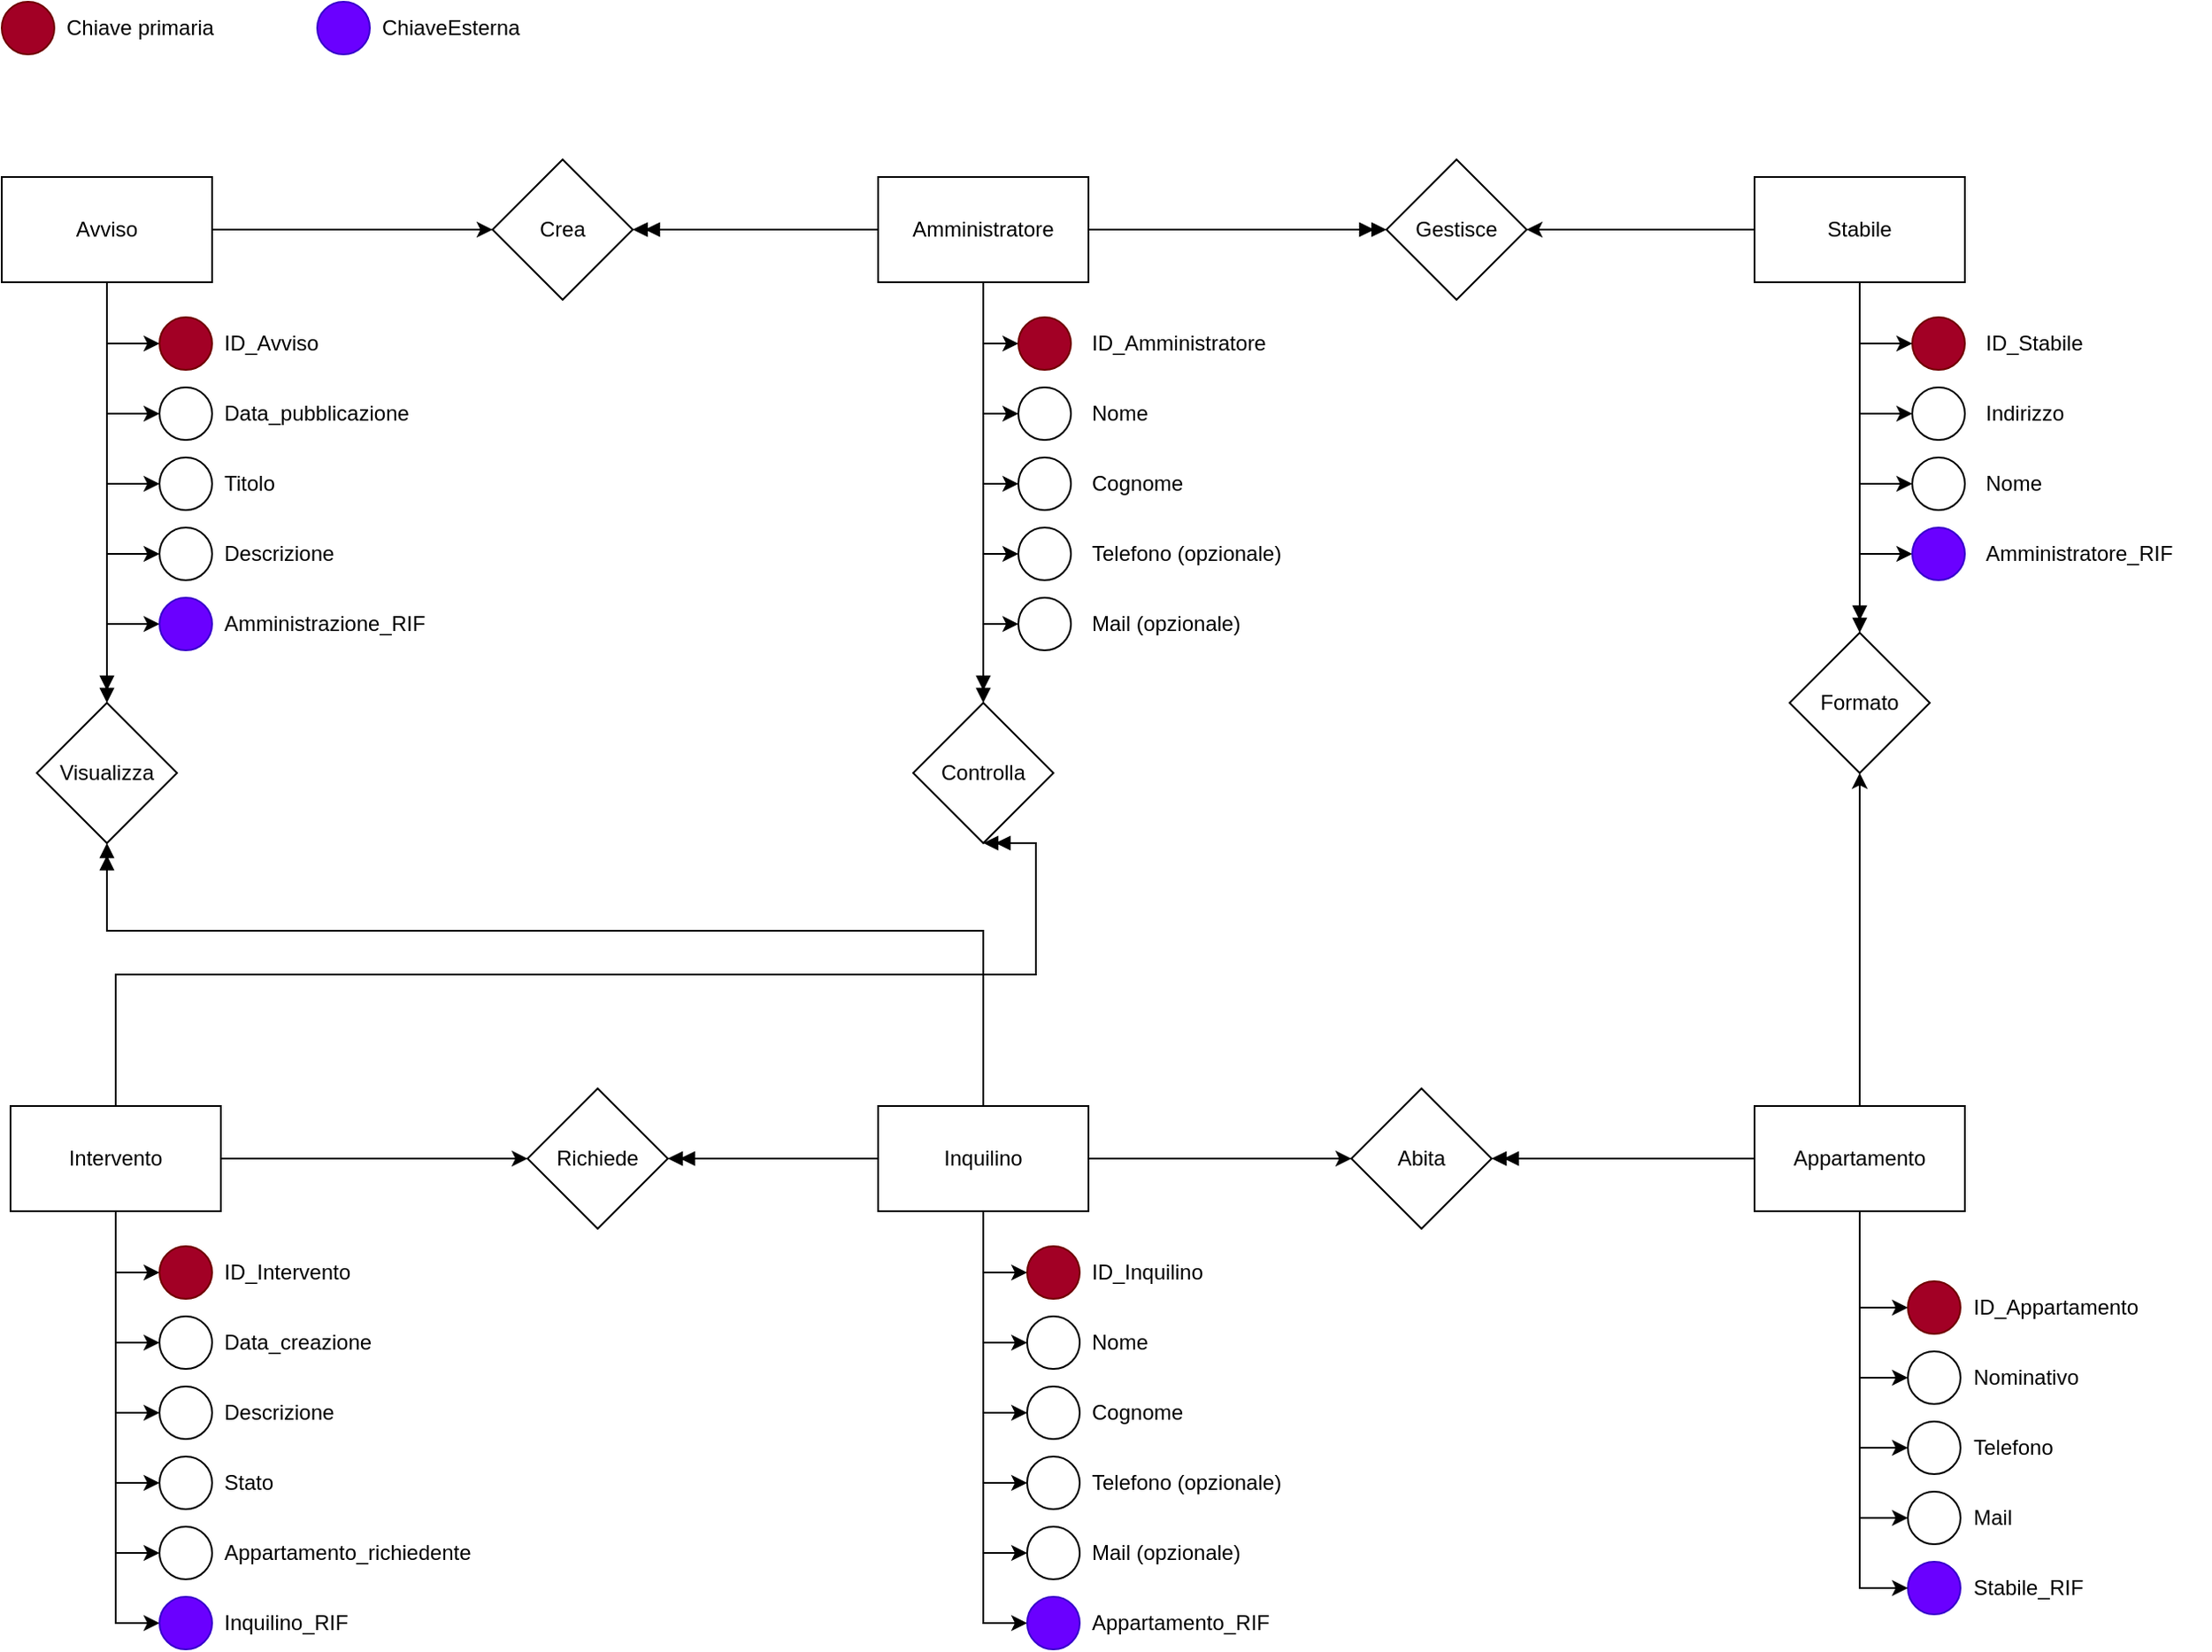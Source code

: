 <mxfile version="22.0.2" type="device">
  <diagram name="Pagina-1" id="WWnXIKIfrv_HHj59J3ng">
    <mxGraphModel dx="864" dy="516" grid="1" gridSize="10" guides="1" tooltips="1" connect="1" arrows="1" fold="1" page="1" pageScale="1" pageWidth="470000" pageHeight="300000" math="0" shadow="0">
      <root>
        <object label="" id="0">
          <mxCell />
        </object>
        <mxCell id="1" parent="0" />
        <mxCell id="9KDsfDdTR7idXfPo9765-65" style="edgeStyle=orthogonalEdgeStyle;rounded=0;orthogonalLoop=1;jettySize=auto;html=1;exitX=0.5;exitY=1;exitDx=0;exitDy=0;entryX=0;entryY=0.5;entryDx=0;entryDy=0;" parent="1" source="9KDsfDdTR7idXfPo9765-1" target="9KDsfDdTR7idXfPo9765-6" edge="1">
          <mxGeometry relative="1" as="geometry" />
        </mxCell>
        <mxCell id="9KDsfDdTR7idXfPo9765-83" style="edgeStyle=orthogonalEdgeStyle;rounded=0;orthogonalLoop=1;jettySize=auto;html=1;exitX=1;exitY=0.5;exitDx=0;exitDy=0;entryX=0;entryY=0.5;entryDx=0;entryDy=0;endArrow=classic;endFill=1;" parent="1" source="9KDsfDdTR7idXfPo9765-1" target="9KDsfDdTR7idXfPo9765-360" edge="1">
          <mxGeometry relative="1" as="geometry">
            <mxPoint x="310" y="170" as="targetPoint" />
          </mxGeometry>
        </mxCell>
        <mxCell id="9KDsfDdTR7idXfPo9765-372" style="edgeStyle=orthogonalEdgeStyle;rounded=0;orthogonalLoop=1;jettySize=auto;html=1;entryX=0;entryY=0.5;entryDx=0;entryDy=0;" parent="1" source="9KDsfDdTR7idXfPo9765-1" target="9KDsfDdTR7idXfPo9765-17" edge="1">
          <mxGeometry relative="1" as="geometry" />
        </mxCell>
        <mxCell id="9KDsfDdTR7idXfPo9765-373" style="edgeStyle=orthogonalEdgeStyle;rounded=0;orthogonalLoop=1;jettySize=auto;html=1;entryX=0;entryY=0.5;entryDx=0;entryDy=0;" parent="1" source="9KDsfDdTR7idXfPo9765-1" target="9KDsfDdTR7idXfPo9765-13" edge="1">
          <mxGeometry relative="1" as="geometry" />
        </mxCell>
        <mxCell id="9KDsfDdTR7idXfPo9765-374" style="edgeStyle=orthogonalEdgeStyle;rounded=0;orthogonalLoop=1;jettySize=auto;html=1;entryX=0;entryY=0.5;entryDx=0;entryDy=0;" parent="1" source="9KDsfDdTR7idXfPo9765-1" target="9KDsfDdTR7idXfPo9765-15" edge="1">
          <mxGeometry relative="1" as="geometry" />
        </mxCell>
        <mxCell id="ZkDTxqlufXiMSyE0Ks8I-3" style="edgeStyle=orthogonalEdgeStyle;rounded=0;orthogonalLoop=1;jettySize=auto;html=1;exitX=0.5;exitY=1;exitDx=0;exitDy=0;entryX=0;entryY=0.5;entryDx=0;entryDy=0;" parent="1" source="9KDsfDdTR7idXfPo9765-1" target="ZkDTxqlufXiMSyE0Ks8I-1" edge="1">
          <mxGeometry relative="1" as="geometry" />
        </mxCell>
        <mxCell id="ZkDTxqlufXiMSyE0Ks8I-30" style="edgeStyle=orthogonalEdgeStyle;rounded=0;orthogonalLoop=1;jettySize=auto;html=1;exitX=0.5;exitY=1;exitDx=0;exitDy=0;entryX=0.5;entryY=0;entryDx=0;entryDy=0;endArrow=doubleBlock;endFill=1;" parent="1" source="9KDsfDdTR7idXfPo9765-1" target="ZkDTxqlufXiMSyE0Ks8I-29" edge="1">
          <mxGeometry relative="1" as="geometry" />
        </mxCell>
        <mxCell id="9KDsfDdTR7idXfPo9765-1" value="Avviso" style="rounded=0;whiteSpace=wrap;html=1;" parent="1" vertex="1">
          <mxGeometry x="50" y="140" width="120" height="60" as="geometry" />
        </mxCell>
        <mxCell id="9KDsfDdTR7idXfPo9765-6" value="" style="ellipse;whiteSpace=wrap;html=1;aspect=fixed;fillColor=#a20025;fontColor=#ffffff;strokeColor=#6F0000;" parent="1" vertex="1">
          <mxGeometry x="140" y="220" width="30" height="30" as="geometry" />
        </mxCell>
        <mxCell id="9KDsfDdTR7idXfPo9765-7" value="ID_Avviso" style="text;html=1;align=left;verticalAlign=middle;resizable=0;points=[];autosize=1;strokeColor=none;fillColor=none;" parent="1" vertex="1">
          <mxGeometry x="175" y="220" width="80" height="30" as="geometry" />
        </mxCell>
        <mxCell id="9KDsfDdTR7idXfPo9765-13" value="" style="ellipse;whiteSpace=wrap;html=1;aspect=fixed;" parent="1" vertex="1">
          <mxGeometry x="140" y="300" width="30" height="30" as="geometry" />
        </mxCell>
        <mxCell id="9KDsfDdTR7idXfPo9765-14" value="Titolo" style="text;html=1;align=left;verticalAlign=middle;resizable=0;points=[];autosize=1;strokeColor=none;fillColor=none;" parent="1" vertex="1">
          <mxGeometry x="175" y="300" width="50" height="30" as="geometry" />
        </mxCell>
        <mxCell id="9KDsfDdTR7idXfPo9765-15" value="" style="ellipse;whiteSpace=wrap;html=1;aspect=fixed;" parent="1" vertex="1">
          <mxGeometry x="140" y="340" width="30" height="30" as="geometry" />
        </mxCell>
        <mxCell id="9KDsfDdTR7idXfPo9765-16" value="Descrizione" style="text;html=1;align=left;verticalAlign=middle;resizable=0;points=[];autosize=1;strokeColor=none;fillColor=none;" parent="1" vertex="1">
          <mxGeometry x="175" y="340" width="90" height="30" as="geometry" />
        </mxCell>
        <mxCell id="9KDsfDdTR7idXfPo9765-17" value="" style="ellipse;whiteSpace=wrap;html=1;aspect=fixed;" parent="1" vertex="1">
          <mxGeometry x="140" y="260" width="30" height="30" as="geometry" />
        </mxCell>
        <mxCell id="9KDsfDdTR7idXfPo9765-18" value="Data_pubblicazione" style="text;html=1;align=left;verticalAlign=middle;resizable=0;points=[];autosize=1;strokeColor=none;fillColor=none;" parent="1" vertex="1">
          <mxGeometry x="175" y="260" width="130" height="30" as="geometry" />
        </mxCell>
        <mxCell id="9KDsfDdTR7idXfPo9765-379" style="edgeStyle=orthogonalEdgeStyle;rounded=0;orthogonalLoop=1;jettySize=auto;html=1;entryX=0;entryY=0.5;entryDx=0;entryDy=0;" parent="1" source="9KDsfDdTR7idXfPo9765-20" target="9KDsfDdTR7idXfPo9765-27" edge="1">
          <mxGeometry relative="1" as="geometry" />
        </mxCell>
        <mxCell id="9KDsfDdTR7idXfPo9765-380" style="edgeStyle=orthogonalEdgeStyle;rounded=0;orthogonalLoop=1;jettySize=auto;html=1;entryX=0;entryY=0.5;entryDx=0;entryDy=0;" parent="1" source="9KDsfDdTR7idXfPo9765-20" target="9KDsfDdTR7idXfPo9765-23" edge="1">
          <mxGeometry relative="1" as="geometry" />
        </mxCell>
        <mxCell id="9KDsfDdTR7idXfPo9765-381" style="edgeStyle=orthogonalEdgeStyle;rounded=0;orthogonalLoop=1;jettySize=auto;html=1;entryX=0;entryY=0.5;entryDx=0;entryDy=0;" parent="1" source="9KDsfDdTR7idXfPo9765-20" target="9KDsfDdTR7idXfPo9765-25" edge="1">
          <mxGeometry relative="1" as="geometry" />
        </mxCell>
        <mxCell id="F-iKL9uC0uAlkUHVxGD2-1" style="edgeStyle=orthogonalEdgeStyle;rounded=0;orthogonalLoop=1;jettySize=auto;html=1;exitX=0.5;exitY=1;exitDx=0;exitDy=0;endArrow=doubleBlock;endFill=1;" parent="1" source="9KDsfDdTR7idXfPo9765-20" target="9KDsfDdTR7idXfPo9765-353" edge="1">
          <mxGeometry relative="1" as="geometry" />
        </mxCell>
        <mxCell id="9KDsfDdTR7idXfPo9765-20" value="Stabile" style="rounded=0;whiteSpace=wrap;html=1;" parent="1" vertex="1">
          <mxGeometry x="1050" y="140" width="120" height="60" as="geometry" />
        </mxCell>
        <mxCell id="9KDsfDdTR7idXfPo9765-21" value="" style="ellipse;whiteSpace=wrap;html=1;aspect=fixed;fillColor=#a20025;fontColor=#ffffff;strokeColor=#6F0000;" parent="1" vertex="1">
          <mxGeometry x="1140" y="220" width="30" height="30" as="geometry" />
        </mxCell>
        <mxCell id="9KDsfDdTR7idXfPo9765-22" value="ID_Stabile" style="text;html=1;align=left;verticalAlign=middle;resizable=0;points=[];autosize=1;strokeColor=none;fillColor=none;" parent="1" vertex="1">
          <mxGeometry x="1180" y="220" width="80" height="30" as="geometry" />
        </mxCell>
        <mxCell id="9KDsfDdTR7idXfPo9765-23" value="" style="ellipse;whiteSpace=wrap;html=1;aspect=fixed;" parent="1" vertex="1">
          <mxGeometry x="1140" y="300" width="30" height="30" as="geometry" />
        </mxCell>
        <mxCell id="9KDsfDdTR7idXfPo9765-24" value="Nome" style="text;html=1;align=left;verticalAlign=middle;resizable=0;points=[];autosize=1;strokeColor=none;fillColor=none;" parent="1" vertex="1">
          <mxGeometry x="1180" y="300" width="60" height="30" as="geometry" />
        </mxCell>
        <mxCell id="9KDsfDdTR7idXfPo9765-25" value="" style="ellipse;whiteSpace=wrap;html=1;aspect=fixed;fillColor=#6a00ff;fontColor=#ffffff;strokeColor=#3700CC;" parent="1" vertex="1">
          <mxGeometry x="1140" y="340" width="30" height="30" as="geometry" />
        </mxCell>
        <mxCell id="9KDsfDdTR7idXfPo9765-26" value="Amministratore_RIF" style="text;html=1;align=left;verticalAlign=middle;resizable=0;points=[];autosize=1;strokeColor=none;fillColor=none;" parent="1" vertex="1">
          <mxGeometry x="1180" y="340" width="130" height="30" as="geometry" />
        </mxCell>
        <mxCell id="9KDsfDdTR7idXfPo9765-27" value="" style="ellipse;whiteSpace=wrap;html=1;aspect=fixed;" parent="1" vertex="1">
          <mxGeometry x="1140" y="260" width="30" height="30" as="geometry" />
        </mxCell>
        <mxCell id="9KDsfDdTR7idXfPo9765-28" value="Indirizzo" style="text;html=1;align=left;verticalAlign=middle;resizable=0;points=[];autosize=1;strokeColor=none;fillColor=none;" parent="1" vertex="1">
          <mxGeometry x="1180" y="260" width="70" height="30" as="geometry" />
        </mxCell>
        <mxCell id="9KDsfDdTR7idXfPo9765-62" style="edgeStyle=orthogonalEdgeStyle;rounded=0;orthogonalLoop=1;jettySize=auto;html=1;exitX=0.5;exitY=1;exitDx=0;exitDy=0;entryX=0;entryY=0.5;entryDx=0;entryDy=0;" parent="1" source="9KDsfDdTR7idXfPo9765-30" target="9KDsfDdTR7idXfPo9765-31" edge="1">
          <mxGeometry relative="1" as="geometry" />
        </mxCell>
        <mxCell id="9KDsfDdTR7idXfPo9765-340" style="edgeStyle=orthogonalEdgeStyle;rounded=0;orthogonalLoop=1;jettySize=auto;html=1;exitX=1;exitY=0.5;exitDx=0;exitDy=0;entryX=0;entryY=0.5;entryDx=0;entryDy=0;endArrow=doubleBlock;endFill=1;" parent="1" source="9KDsfDdTR7idXfPo9765-30" target="9KDsfDdTR7idXfPo9765-86" edge="1">
          <mxGeometry relative="1" as="geometry" />
        </mxCell>
        <mxCell id="9KDsfDdTR7idXfPo9765-375" style="edgeStyle=orthogonalEdgeStyle;rounded=0;orthogonalLoop=1;jettySize=auto;html=1;exitX=0.5;exitY=1;exitDx=0;exitDy=0;entryX=0;entryY=0.5;entryDx=0;entryDy=0;" parent="1" source="9KDsfDdTR7idXfPo9765-30" target="9KDsfDdTR7idXfPo9765-37" edge="1">
          <mxGeometry relative="1" as="geometry" />
        </mxCell>
        <mxCell id="9KDsfDdTR7idXfPo9765-376" style="edgeStyle=orthogonalEdgeStyle;rounded=0;orthogonalLoop=1;jettySize=auto;html=1;entryX=0;entryY=0.5;entryDx=0;entryDy=0;" parent="1" source="9KDsfDdTR7idXfPo9765-30" target="9KDsfDdTR7idXfPo9765-33" edge="1">
          <mxGeometry relative="1" as="geometry" />
        </mxCell>
        <mxCell id="9KDsfDdTR7idXfPo9765-377" style="edgeStyle=orthogonalEdgeStyle;rounded=0;orthogonalLoop=1;jettySize=auto;html=1;entryX=0;entryY=0.5;entryDx=0;entryDy=0;" parent="1" source="9KDsfDdTR7idXfPo9765-30" target="9KDsfDdTR7idXfPo9765-356" edge="1">
          <mxGeometry relative="1" as="geometry" />
        </mxCell>
        <mxCell id="ZkDTxqlufXiMSyE0Ks8I-7" style="edgeStyle=orthogonalEdgeStyle;rounded=0;orthogonalLoop=1;jettySize=auto;html=1;exitX=0.5;exitY=1;exitDx=0;exitDy=0;entryX=0;entryY=0.5;entryDx=0;entryDy=0;" parent="1" source="9KDsfDdTR7idXfPo9765-30" target="ZkDTxqlufXiMSyE0Ks8I-5" edge="1">
          <mxGeometry relative="1" as="geometry" />
        </mxCell>
        <mxCell id="ZkDTxqlufXiMSyE0Ks8I-38" style="edgeStyle=orthogonalEdgeStyle;rounded=0;orthogonalLoop=1;jettySize=auto;html=1;exitX=0.5;exitY=1;exitDx=0;exitDy=0;entryX=0.5;entryY=0;entryDx=0;entryDy=0;endArrow=doubleBlock;endFill=1;" parent="1" source="9KDsfDdTR7idXfPo9765-30" target="ZkDTxqlufXiMSyE0Ks8I-37" edge="1">
          <mxGeometry relative="1" as="geometry" />
        </mxCell>
        <mxCell id="9KDsfDdTR7idXfPo9765-30" value="Amministratore" style="rounded=0;whiteSpace=wrap;html=1;" parent="1" vertex="1">
          <mxGeometry x="550" y="140" width="120" height="60" as="geometry" />
        </mxCell>
        <mxCell id="9KDsfDdTR7idXfPo9765-31" value="" style="ellipse;whiteSpace=wrap;html=1;aspect=fixed;fillColor=#a20025;fontColor=#ffffff;strokeColor=#6F0000;" parent="1" vertex="1">
          <mxGeometry x="630" y="220" width="30" height="30" as="geometry" />
        </mxCell>
        <mxCell id="9KDsfDdTR7idXfPo9765-32" value="ID_Amministratore" style="text;html=1;align=left;verticalAlign=middle;resizable=0;points=[];autosize=1;strokeColor=none;fillColor=none;" parent="1" vertex="1">
          <mxGeometry x="670" y="220" width="120" height="30" as="geometry" />
        </mxCell>
        <mxCell id="9KDsfDdTR7idXfPo9765-33" value="" style="ellipse;whiteSpace=wrap;html=1;aspect=fixed;" parent="1" vertex="1">
          <mxGeometry x="630" y="300" width="30" height="30" as="geometry" />
        </mxCell>
        <mxCell id="9KDsfDdTR7idXfPo9765-34" value="Cognome" style="text;html=1;align=left;verticalAlign=middle;resizable=0;points=[];autosize=1;strokeColor=none;fillColor=none;" parent="1" vertex="1">
          <mxGeometry x="670" y="300" width="80" height="30" as="geometry" />
        </mxCell>
        <mxCell id="9KDsfDdTR7idXfPo9765-37" value="" style="ellipse;whiteSpace=wrap;html=1;aspect=fixed;" parent="1" vertex="1">
          <mxGeometry x="630" y="260" width="30" height="30" as="geometry" />
        </mxCell>
        <mxCell id="9KDsfDdTR7idXfPo9765-38" value="Nome" style="text;html=1;align=left;verticalAlign=middle;resizable=0;points=[];autosize=1;strokeColor=none;fillColor=none;" parent="1" vertex="1">
          <mxGeometry x="670" y="260" width="60" height="30" as="geometry" />
        </mxCell>
        <mxCell id="9KDsfDdTR7idXfPo9765-68" style="edgeStyle=orthogonalEdgeStyle;rounded=0;orthogonalLoop=1;jettySize=auto;html=1;exitX=0.5;exitY=1;exitDx=0;exitDy=0;entryX=0;entryY=0.5;entryDx=0;entryDy=0;" parent="1" source="9KDsfDdTR7idXfPo9765-40" target="9KDsfDdTR7idXfPo9765-41" edge="1">
          <mxGeometry relative="1" as="geometry" />
        </mxCell>
        <mxCell id="9KDsfDdTR7idXfPo9765-355" style="edgeStyle=orthogonalEdgeStyle;rounded=0;orthogonalLoop=1;jettySize=auto;html=1;exitX=0.5;exitY=0;exitDx=0;exitDy=0;entryX=0.5;entryY=1;entryDx=0;entryDy=0;endArrow=classic;endFill=1;" parent="1" source="9KDsfDdTR7idXfPo9765-40" target="9KDsfDdTR7idXfPo9765-353" edge="1">
          <mxGeometry relative="1" as="geometry" />
        </mxCell>
        <mxCell id="9KDsfDdTR7idXfPo9765-382" style="edgeStyle=orthogonalEdgeStyle;rounded=0;orthogonalLoop=1;jettySize=auto;html=1;entryX=0;entryY=0.5;entryDx=0;entryDy=0;" parent="1" source="9KDsfDdTR7idXfPo9765-40" target="9KDsfDdTR7idXfPo9765-47" edge="1">
          <mxGeometry relative="1" as="geometry" />
        </mxCell>
        <mxCell id="F-iKL9uC0uAlkUHVxGD2-4" style="edgeStyle=orthogonalEdgeStyle;rounded=0;orthogonalLoop=1;jettySize=auto;html=1;exitX=0;exitY=0.5;exitDx=0;exitDy=0;entryX=1;entryY=0.5;entryDx=0;entryDy=0;endArrow=doubleBlock;endFill=1;" parent="1" source="9KDsfDdTR7idXfPo9765-40" target="F-iKL9uC0uAlkUHVxGD2-2" edge="1">
          <mxGeometry relative="1" as="geometry" />
        </mxCell>
        <mxCell id="ZkDTxqlufXiMSyE0Ks8I-11" style="edgeStyle=orthogonalEdgeStyle;rounded=0;orthogonalLoop=1;jettySize=auto;html=1;exitX=0.5;exitY=1;exitDx=0;exitDy=0;entryX=0;entryY=0.5;entryDx=0;entryDy=0;" parent="1" source="9KDsfDdTR7idXfPo9765-40" target="ZkDTxqlufXiMSyE0Ks8I-9" edge="1">
          <mxGeometry relative="1" as="geometry" />
        </mxCell>
        <mxCell id="ZkDTxqlufXiMSyE0Ks8I-12" style="edgeStyle=orthogonalEdgeStyle;rounded=0;orthogonalLoop=1;jettySize=auto;html=1;exitX=0.5;exitY=1;exitDx=0;exitDy=0;entryX=0;entryY=0.5;entryDx=0;entryDy=0;" parent="1" source="9KDsfDdTR7idXfPo9765-40" target="ZkDTxqlufXiMSyE0Ks8I-10" edge="1">
          <mxGeometry relative="1" as="geometry" />
        </mxCell>
        <mxCell id="9KDsfDdTR7idXfPo9765-40" value="Appartamento" style="rounded=0;whiteSpace=wrap;html=1;" parent="1" vertex="1">
          <mxGeometry x="1050" y="670" width="120" height="60" as="geometry" />
        </mxCell>
        <mxCell id="9KDsfDdTR7idXfPo9765-41" value="" style="ellipse;whiteSpace=wrap;html=1;aspect=fixed;fillColor=#a20025;fontColor=#ffffff;strokeColor=#6F0000;" parent="1" vertex="1">
          <mxGeometry x="1137.5" y="770" width="30" height="30" as="geometry" />
        </mxCell>
        <mxCell id="9KDsfDdTR7idXfPo9765-42" value="ID_Appartamento" style="text;html=1;align=left;verticalAlign=middle;resizable=0;points=[];autosize=1;strokeColor=none;fillColor=none;" parent="1" vertex="1">
          <mxGeometry x="1172.5" y="770" width="120" height="30" as="geometry" />
        </mxCell>
        <mxCell id="9KDsfDdTR7idXfPo9765-47" value="" style="ellipse;whiteSpace=wrap;html=1;aspect=fixed;" parent="1" vertex="1">
          <mxGeometry x="1137.5" y="810" width="30" height="30" as="geometry" />
        </mxCell>
        <mxCell id="9KDsfDdTR7idXfPo9765-48" value="Nominativo" style="text;html=1;align=left;verticalAlign=middle;resizable=0;points=[];autosize=1;strokeColor=none;fillColor=none;" parent="1" vertex="1">
          <mxGeometry x="1172.5" y="810" width="80" height="30" as="geometry" />
        </mxCell>
        <mxCell id="9KDsfDdTR7idXfPo9765-66" style="edgeStyle=orthogonalEdgeStyle;rounded=0;orthogonalLoop=1;jettySize=auto;html=1;exitX=0.5;exitY=1;exitDx=0;exitDy=0;entryX=0;entryY=0.5;entryDx=0;entryDy=0;" parent="1" source="9KDsfDdTR7idXfPo9765-49" target="9KDsfDdTR7idXfPo9765-50" edge="1">
          <mxGeometry relative="1" as="geometry" />
        </mxCell>
        <mxCell id="9KDsfDdTR7idXfPo9765-368" style="edgeStyle=orthogonalEdgeStyle;rounded=0;orthogonalLoop=1;jettySize=auto;html=1;entryX=0;entryY=0.5;entryDx=0;entryDy=0;" parent="1" source="9KDsfDdTR7idXfPo9765-49" target="9KDsfDdTR7idXfPo9765-56" edge="1">
          <mxGeometry relative="1" as="geometry" />
        </mxCell>
        <mxCell id="F-iKL9uC0uAlkUHVxGD2-3" style="edgeStyle=orthogonalEdgeStyle;rounded=0;orthogonalLoop=1;jettySize=auto;html=1;exitX=1;exitY=0.5;exitDx=0;exitDy=0;entryX=0;entryY=0.5;entryDx=0;entryDy=0;" parent="1" source="9KDsfDdTR7idXfPo9765-49" target="F-iKL9uC0uAlkUHVxGD2-2" edge="1">
          <mxGeometry relative="1" as="geometry" />
        </mxCell>
        <mxCell id="ZkDTxqlufXiMSyE0Ks8I-23" style="edgeStyle=orthogonalEdgeStyle;rounded=0;orthogonalLoop=1;jettySize=auto;html=1;exitX=0.5;exitY=1;exitDx=0;exitDy=0;entryX=0;entryY=0.5;entryDx=0;entryDy=0;" parent="1" source="9KDsfDdTR7idXfPo9765-49" target="ZkDTxqlufXiMSyE0Ks8I-17" edge="1">
          <mxGeometry relative="1" as="geometry" />
        </mxCell>
        <mxCell id="ZkDTxqlufXiMSyE0Ks8I-24" style="edgeStyle=orthogonalEdgeStyle;rounded=0;orthogonalLoop=1;jettySize=auto;html=1;exitX=0.5;exitY=1;exitDx=0;exitDy=0;entryX=0;entryY=0.5;entryDx=0;entryDy=0;" parent="1" source="9KDsfDdTR7idXfPo9765-49" target="ZkDTxqlufXiMSyE0Ks8I-18" edge="1">
          <mxGeometry relative="1" as="geometry" />
        </mxCell>
        <mxCell id="ZkDTxqlufXiMSyE0Ks8I-25" style="edgeStyle=orthogonalEdgeStyle;rounded=0;orthogonalLoop=1;jettySize=auto;html=1;exitX=0.5;exitY=1;exitDx=0;exitDy=0;entryX=0;entryY=0.5;entryDx=0;entryDy=0;" parent="1" source="9KDsfDdTR7idXfPo9765-49" target="ZkDTxqlufXiMSyE0Ks8I-19" edge="1">
          <mxGeometry relative="1" as="geometry" />
        </mxCell>
        <mxCell id="ZkDTxqlufXiMSyE0Ks8I-28" style="edgeStyle=orthogonalEdgeStyle;rounded=0;orthogonalLoop=1;jettySize=auto;html=1;exitX=0.5;exitY=1;exitDx=0;exitDy=0;entryX=0;entryY=0.5;entryDx=0;entryDy=0;" parent="1" source="9KDsfDdTR7idXfPo9765-49" target="ZkDTxqlufXiMSyE0Ks8I-26" edge="1">
          <mxGeometry relative="1" as="geometry" />
        </mxCell>
        <mxCell id="ZkDTxqlufXiMSyE0Ks8I-34" style="edgeStyle=orthogonalEdgeStyle;rounded=0;orthogonalLoop=1;jettySize=auto;html=1;exitX=0;exitY=0.5;exitDx=0;exitDy=0;entryX=1;entryY=0.5;entryDx=0;entryDy=0;endArrow=doubleBlock;endFill=1;" parent="1" source="9KDsfDdTR7idXfPo9765-49" target="ZkDTxqlufXiMSyE0Ks8I-33" edge="1">
          <mxGeometry relative="1" as="geometry">
            <Array as="points">
              <mxPoint x="490" y="700" />
              <mxPoint x="490" y="700" />
            </Array>
          </mxGeometry>
        </mxCell>
        <mxCell id="ZkDTxqlufXiMSyE0Ks8I-62" style="edgeStyle=orthogonalEdgeStyle;rounded=0;orthogonalLoop=1;jettySize=auto;html=1;exitX=0.5;exitY=0;exitDx=0;exitDy=0;entryX=0.5;entryY=1;entryDx=0;entryDy=0;endArrow=doubleBlock;endFill=1;" parent="1" source="9KDsfDdTR7idXfPo9765-49" target="ZkDTxqlufXiMSyE0Ks8I-29" edge="1">
          <mxGeometry relative="1" as="geometry">
            <Array as="points">
              <mxPoint x="610" y="570" />
              <mxPoint x="110" y="570" />
            </Array>
          </mxGeometry>
        </mxCell>
        <mxCell id="9KDsfDdTR7idXfPo9765-49" value="Inquilino" style="rounded=0;whiteSpace=wrap;html=1;" parent="1" vertex="1">
          <mxGeometry x="550" y="670" width="120" height="60" as="geometry" />
        </mxCell>
        <mxCell id="9KDsfDdTR7idXfPo9765-50" value="" style="ellipse;whiteSpace=wrap;html=1;aspect=fixed;fillColor=#a20025;fontColor=#ffffff;strokeColor=#6F0000;" parent="1" vertex="1">
          <mxGeometry x="635" y="750" width="30" height="30" as="geometry" />
        </mxCell>
        <mxCell id="9KDsfDdTR7idXfPo9765-51" value="ID_Inquilino" style="text;html=1;align=left;verticalAlign=middle;resizable=0;points=[];autosize=1;strokeColor=none;fillColor=none;" parent="1" vertex="1">
          <mxGeometry x="670" y="750" width="90" height="30" as="geometry" />
        </mxCell>
        <mxCell id="9KDsfDdTR7idXfPo9765-56" value="" style="ellipse;whiteSpace=wrap;html=1;aspect=fixed;" parent="1" vertex="1">
          <mxGeometry x="635" y="790" width="30" height="30" as="geometry" />
        </mxCell>
        <mxCell id="9KDsfDdTR7idXfPo9765-57" value="Nome" style="text;html=1;align=left;verticalAlign=middle;resizable=0;points=[];autosize=1;strokeColor=none;fillColor=none;" parent="1" vertex="1">
          <mxGeometry x="670" y="790" width="60" height="30" as="geometry" />
        </mxCell>
        <mxCell id="9KDsfDdTR7idXfPo9765-59" style="edgeStyle=orthogonalEdgeStyle;rounded=0;orthogonalLoop=1;jettySize=auto;html=1;exitX=0.5;exitY=1;exitDx=0;exitDy=0;entryX=0;entryY=0.5;entryDx=0;entryDy=0;" parent="1" source="9KDsfDdTR7idXfPo9765-20" target="9KDsfDdTR7idXfPo9765-21" edge="1">
          <mxGeometry relative="1" as="geometry" />
        </mxCell>
        <mxCell id="9KDsfDdTR7idXfPo9765-84" style="edgeStyle=orthogonalEdgeStyle;rounded=0;orthogonalLoop=1;jettySize=auto;html=1;exitX=0;exitY=0.5;exitDx=0;exitDy=0;endArrow=doubleBlock;endFill=1;entryX=1;entryY=0.5;entryDx=0;entryDy=0;" parent="1" source="9KDsfDdTR7idXfPo9765-30" target="9KDsfDdTR7idXfPo9765-360" edge="1">
          <mxGeometry relative="1" as="geometry">
            <mxPoint x="430" y="170" as="targetPoint" />
          </mxGeometry>
        </mxCell>
        <mxCell id="9KDsfDdTR7idXfPo9765-86" value="Gestisce" style="rhombus;whiteSpace=wrap;html=1;" parent="1" vertex="1">
          <mxGeometry x="840" y="130" width="80" height="80" as="geometry" />
        </mxCell>
        <mxCell id="9KDsfDdTR7idXfPo9765-341" style="edgeStyle=orthogonalEdgeStyle;rounded=0;orthogonalLoop=1;jettySize=auto;html=1;exitX=0;exitY=0.5;exitDx=0;exitDy=0;entryX=1;entryY=0.5;entryDx=0;entryDy=0;endArrow=classic;endFill=1;" parent="1" source="9KDsfDdTR7idXfPo9765-20" target="9KDsfDdTR7idXfPo9765-86" edge="1">
          <mxGeometry relative="1" as="geometry" />
        </mxCell>
        <mxCell id="9KDsfDdTR7idXfPo9765-346" value="" style="ellipse;whiteSpace=wrap;html=1;aspect=fixed;fillColor=#a20025;fontColor=#ffffff;strokeColor=#6F0000;" parent="1" vertex="1">
          <mxGeometry x="50" y="40" width="30" height="30" as="geometry" />
        </mxCell>
        <mxCell id="9KDsfDdTR7idXfPo9765-347" value="Chiave primaria" style="text;html=1;align=left;verticalAlign=middle;resizable=0;points=[];autosize=1;strokeColor=none;fillColor=none;" parent="1" vertex="1">
          <mxGeometry x="85" y="40" width="110" height="30" as="geometry" />
        </mxCell>
        <mxCell id="9KDsfDdTR7idXfPo9765-348" value="" style="ellipse;whiteSpace=wrap;html=1;aspect=fixed;fillColor=#6a00ff;fontColor=#ffffff;strokeColor=#3700CC;" parent="1" vertex="1">
          <mxGeometry x="230" y="40" width="30" height="30" as="geometry" />
        </mxCell>
        <mxCell id="9KDsfDdTR7idXfPo9765-349" value="ChiaveEsterna" style="text;html=1;align=left;verticalAlign=middle;resizable=0;points=[];autosize=1;strokeColor=none;fillColor=none;" parent="1" vertex="1">
          <mxGeometry x="265" y="40" width="100" height="30" as="geometry" />
        </mxCell>
        <mxCell id="9KDsfDdTR7idXfPo9765-353" value="Formato" style="rhombus;whiteSpace=wrap;html=1;" parent="1" vertex="1">
          <mxGeometry x="1070" y="400" width="80" height="80" as="geometry" />
        </mxCell>
        <mxCell id="9KDsfDdTR7idXfPo9765-356" value="" style="ellipse;whiteSpace=wrap;html=1;aspect=fixed;" parent="1" vertex="1">
          <mxGeometry x="630" y="340" width="30" height="30" as="geometry" />
        </mxCell>
        <mxCell id="9KDsfDdTR7idXfPo9765-357" value="Telefono (opzionale)" style="text;html=1;align=left;verticalAlign=middle;resizable=0;points=[];autosize=1;strokeColor=none;fillColor=none;" parent="1" vertex="1">
          <mxGeometry x="670" y="340" width="130" height="30" as="geometry" />
        </mxCell>
        <mxCell id="9KDsfDdTR7idXfPo9765-360" value="Crea" style="rhombus;whiteSpace=wrap;html=1;" parent="1" vertex="1">
          <mxGeometry x="330" y="130" width="80" height="80" as="geometry" />
        </mxCell>
        <mxCell id="F-iKL9uC0uAlkUHVxGD2-2" value="Abita" style="rhombus;whiteSpace=wrap;html=1;" parent="1" vertex="1">
          <mxGeometry x="820" y="660" width="80" height="80" as="geometry" />
        </mxCell>
        <mxCell id="ZkDTxqlufXiMSyE0Ks8I-1" value="" style="ellipse;whiteSpace=wrap;html=1;aspect=fixed;fillColor=#6a00ff;fontColor=#ffffff;strokeColor=#3700CC;" parent="1" vertex="1">
          <mxGeometry x="140" y="380" width="30" height="30" as="geometry" />
        </mxCell>
        <mxCell id="ZkDTxqlufXiMSyE0Ks8I-4" value="Amministrazione_RIF" style="text;html=1;align=left;verticalAlign=middle;resizable=0;points=[];autosize=1;strokeColor=none;fillColor=none;" parent="1" vertex="1">
          <mxGeometry x="175" y="380" width="140" height="30" as="geometry" />
        </mxCell>
        <mxCell id="ZkDTxqlufXiMSyE0Ks8I-5" value="" style="ellipse;whiteSpace=wrap;html=1;aspect=fixed;" parent="1" vertex="1">
          <mxGeometry x="630" y="380" width="30" height="30" as="geometry" />
        </mxCell>
        <mxCell id="ZkDTxqlufXiMSyE0Ks8I-8" value="Mail (opzionale)" style="text;html=1;align=left;verticalAlign=middle;resizable=0;points=[];autosize=1;strokeColor=none;fillColor=none;" parent="1" vertex="1">
          <mxGeometry x="670" y="380" width="110" height="30" as="geometry" />
        </mxCell>
        <mxCell id="ZkDTxqlufXiMSyE0Ks8I-9" value="" style="ellipse;whiteSpace=wrap;html=1;aspect=fixed;" parent="1" vertex="1">
          <mxGeometry x="1137.5" y="850" width="30" height="30" as="geometry" />
        </mxCell>
        <mxCell id="ZkDTxqlufXiMSyE0Ks8I-10" value="" style="ellipse;whiteSpace=wrap;html=1;aspect=fixed;" parent="1" vertex="1">
          <mxGeometry x="1137.5" y="890" width="30" height="30" as="geometry" />
        </mxCell>
        <mxCell id="ZkDTxqlufXiMSyE0Ks8I-13" value="Telefono" style="text;html=1;align=left;verticalAlign=middle;resizable=0;points=[];autosize=1;strokeColor=none;fillColor=none;" parent="1" vertex="1">
          <mxGeometry x="1172.5" y="850" width="70" height="30" as="geometry" />
        </mxCell>
        <mxCell id="ZkDTxqlufXiMSyE0Ks8I-14" value="Mail" style="text;html=1;align=left;verticalAlign=middle;resizable=0;points=[];autosize=1;strokeColor=none;fillColor=none;" parent="1" vertex="1">
          <mxGeometry x="1172.5" y="890" width="50" height="30" as="geometry" />
        </mxCell>
        <mxCell id="ZkDTxqlufXiMSyE0Ks8I-15" value="" style="ellipse;whiteSpace=wrap;html=1;aspect=fixed;fillColor=#6a00ff;fontColor=#ffffff;strokeColor=#3700CC;" parent="1" vertex="1">
          <mxGeometry x="1137.5" y="930" width="30" height="30" as="geometry" />
        </mxCell>
        <mxCell id="ZkDTxqlufXiMSyE0Ks8I-16" value="Stabile_RIF" style="text;html=1;align=left;verticalAlign=middle;resizable=0;points=[];autosize=1;strokeColor=none;fillColor=none;" parent="1" vertex="1">
          <mxGeometry x="1172.5" y="930" width="90" height="30" as="geometry" />
        </mxCell>
        <mxCell id="ZkDTxqlufXiMSyE0Ks8I-17" value="" style="ellipse;whiteSpace=wrap;html=1;aspect=fixed;" parent="1" vertex="1">
          <mxGeometry x="635" y="830" width="30" height="30" as="geometry" />
        </mxCell>
        <mxCell id="ZkDTxqlufXiMSyE0Ks8I-18" value="" style="ellipse;whiteSpace=wrap;html=1;aspect=fixed;" parent="1" vertex="1">
          <mxGeometry x="635" y="870" width="30" height="30" as="geometry" />
        </mxCell>
        <mxCell id="ZkDTxqlufXiMSyE0Ks8I-19" value="" style="ellipse;whiteSpace=wrap;html=1;aspect=fixed;" parent="1" vertex="1">
          <mxGeometry x="635" y="910" width="30" height="30" as="geometry" />
        </mxCell>
        <mxCell id="ZkDTxqlufXiMSyE0Ks8I-20" value="Cognome" style="text;html=1;align=left;verticalAlign=middle;resizable=0;points=[];autosize=1;strokeColor=none;fillColor=none;" parent="1" vertex="1">
          <mxGeometry x="670" y="830" width="80" height="30" as="geometry" />
        </mxCell>
        <mxCell id="ZkDTxqlufXiMSyE0Ks8I-21" value="Telefono (opzionale)" style="text;html=1;align=left;verticalAlign=middle;resizable=0;points=[];autosize=1;strokeColor=none;fillColor=none;" parent="1" vertex="1">
          <mxGeometry x="670" y="870" width="130" height="30" as="geometry" />
        </mxCell>
        <mxCell id="ZkDTxqlufXiMSyE0Ks8I-22" value="Mail (opzionale)" style="text;html=1;align=left;verticalAlign=middle;resizable=0;points=[];autosize=1;strokeColor=none;fillColor=none;" parent="1" vertex="1">
          <mxGeometry x="670" y="910" width="110" height="30" as="geometry" />
        </mxCell>
        <mxCell id="ZkDTxqlufXiMSyE0Ks8I-26" value="" style="ellipse;whiteSpace=wrap;html=1;aspect=fixed;fillColor=#6a00ff;fontColor=#ffffff;strokeColor=#3700CC;" parent="1" vertex="1">
          <mxGeometry x="635" y="950" width="30" height="30" as="geometry" />
        </mxCell>
        <mxCell id="ZkDTxqlufXiMSyE0Ks8I-27" value="Appartamento_RIF" style="text;html=1;align=left;verticalAlign=middle;resizable=0;points=[];autosize=1;strokeColor=none;fillColor=none;" parent="1" vertex="1">
          <mxGeometry x="670" y="950" width="120" height="30" as="geometry" />
        </mxCell>
        <mxCell id="ZkDTxqlufXiMSyE0Ks8I-29" value="Visualizza" style="rhombus;whiteSpace=wrap;html=1;" parent="1" vertex="1">
          <mxGeometry x="70" y="440" width="80" height="80" as="geometry" />
        </mxCell>
        <mxCell id="ZkDTxqlufXiMSyE0Ks8I-33" value="Richiede" style="rhombus;whiteSpace=wrap;html=1;" parent="1" vertex="1">
          <mxGeometry x="350" y="660" width="80" height="80" as="geometry" />
        </mxCell>
        <mxCell id="ZkDTxqlufXiMSyE0Ks8I-36" style="edgeStyle=orthogonalEdgeStyle;rounded=0;orthogonalLoop=1;jettySize=auto;html=1;exitX=1;exitY=0.5;exitDx=0;exitDy=0;entryX=0;entryY=0.5;entryDx=0;entryDy=0;" parent="1" source="ZkDTxqlufXiMSyE0Ks8I-35" target="ZkDTxqlufXiMSyE0Ks8I-33" edge="1">
          <mxGeometry relative="1" as="geometry" />
        </mxCell>
        <mxCell id="ZkDTxqlufXiMSyE0Ks8I-45" style="edgeStyle=orthogonalEdgeStyle;rounded=0;orthogonalLoop=1;jettySize=auto;html=1;exitX=0.5;exitY=1;exitDx=0;exitDy=0;entryX=0;entryY=0.5;entryDx=0;entryDy=0;" parent="1" source="ZkDTxqlufXiMSyE0Ks8I-35" target="ZkDTxqlufXiMSyE0Ks8I-43" edge="1">
          <mxGeometry relative="1" as="geometry" />
        </mxCell>
        <mxCell id="ZkDTxqlufXiMSyE0Ks8I-50" style="edgeStyle=orthogonalEdgeStyle;rounded=0;orthogonalLoop=1;jettySize=auto;html=1;exitX=0.5;exitY=1;exitDx=0;exitDy=0;entryX=0;entryY=0.5;entryDx=0;entryDy=0;" parent="1" source="ZkDTxqlufXiMSyE0Ks8I-35" target="ZkDTxqlufXiMSyE0Ks8I-46" edge="1">
          <mxGeometry relative="1" as="geometry" />
        </mxCell>
        <mxCell id="ZkDTxqlufXiMSyE0Ks8I-51" style="edgeStyle=orthogonalEdgeStyle;rounded=0;orthogonalLoop=1;jettySize=auto;html=1;exitX=0.5;exitY=1;exitDx=0;exitDy=0;entryX=0;entryY=0.5;entryDx=0;entryDy=0;" parent="1" source="ZkDTxqlufXiMSyE0Ks8I-35" target="ZkDTxqlufXiMSyE0Ks8I-47" edge="1">
          <mxGeometry relative="1" as="geometry" />
        </mxCell>
        <mxCell id="ZkDTxqlufXiMSyE0Ks8I-53" style="edgeStyle=orthogonalEdgeStyle;rounded=0;orthogonalLoop=1;jettySize=auto;html=1;exitX=0.5;exitY=1;exitDx=0;exitDy=0;entryX=0;entryY=0.5;entryDx=0;entryDy=0;" parent="1" source="ZkDTxqlufXiMSyE0Ks8I-35" target="ZkDTxqlufXiMSyE0Ks8I-52" edge="1">
          <mxGeometry relative="1" as="geometry" />
        </mxCell>
        <mxCell id="ZkDTxqlufXiMSyE0Ks8I-57" style="edgeStyle=orthogonalEdgeStyle;rounded=0;orthogonalLoop=1;jettySize=auto;html=1;exitX=0.5;exitY=1;exitDx=0;exitDy=0;entryX=0;entryY=0.5;entryDx=0;entryDy=0;" parent="1" source="ZkDTxqlufXiMSyE0Ks8I-35" target="ZkDTxqlufXiMSyE0Ks8I-55" edge="1">
          <mxGeometry relative="1" as="geometry" />
        </mxCell>
        <mxCell id="ZkDTxqlufXiMSyE0Ks8I-60" style="edgeStyle=orthogonalEdgeStyle;rounded=0;orthogonalLoop=1;jettySize=auto;html=1;exitX=0.5;exitY=1;exitDx=0;exitDy=0;entryX=0;entryY=0.5;entryDx=0;entryDy=0;" parent="1" source="ZkDTxqlufXiMSyE0Ks8I-35" target="ZkDTxqlufXiMSyE0Ks8I-58" edge="1">
          <mxGeometry relative="1" as="geometry" />
        </mxCell>
        <mxCell id="ZkDTxqlufXiMSyE0Ks8I-61" style="edgeStyle=orthogonalEdgeStyle;rounded=0;orthogonalLoop=1;jettySize=auto;html=1;exitX=0.5;exitY=0;exitDx=0;exitDy=0;entryX=0.5;entryY=1;entryDx=0;entryDy=0;endArrow=doubleBlock;endFill=1;" parent="1" source="ZkDTxqlufXiMSyE0Ks8I-35" target="ZkDTxqlufXiMSyE0Ks8I-37" edge="1">
          <mxGeometry relative="1" as="geometry">
            <Array as="points">
              <mxPoint x="115" y="595" />
              <mxPoint x="640" y="595" />
              <mxPoint x="640" y="520" />
            </Array>
          </mxGeometry>
        </mxCell>
        <mxCell id="ZkDTxqlufXiMSyE0Ks8I-35" value="Intervento" style="rounded=0;whiteSpace=wrap;html=1;" parent="1" vertex="1">
          <mxGeometry x="55" y="670" width="120" height="60" as="geometry" />
        </mxCell>
        <mxCell id="ZkDTxqlufXiMSyE0Ks8I-37" value="Controlla" style="rhombus;whiteSpace=wrap;html=1;" parent="1" vertex="1">
          <mxGeometry x="570" y="440" width="80" height="80" as="geometry" />
        </mxCell>
        <mxCell id="ZkDTxqlufXiMSyE0Ks8I-43" value="" style="ellipse;whiteSpace=wrap;html=1;aspect=fixed;fillColor=#a20025;fontColor=#ffffff;strokeColor=#6F0000;" parent="1" vertex="1">
          <mxGeometry x="140" y="750" width="30" height="30" as="geometry" />
        </mxCell>
        <mxCell id="ZkDTxqlufXiMSyE0Ks8I-44" value="ID_Intervento" style="text;html=1;align=left;verticalAlign=middle;resizable=0;points=[];autosize=1;strokeColor=none;fillColor=none;" parent="1" vertex="1">
          <mxGeometry x="175" y="750" width="100" height="30" as="geometry" />
        </mxCell>
        <mxCell id="ZkDTxqlufXiMSyE0Ks8I-46" value="" style="ellipse;whiteSpace=wrap;html=1;aspect=fixed;" parent="1" vertex="1">
          <mxGeometry x="140" y="790" width="30" height="30" as="geometry" />
        </mxCell>
        <mxCell id="ZkDTxqlufXiMSyE0Ks8I-47" value="" style="ellipse;whiteSpace=wrap;html=1;aspect=fixed;" parent="1" vertex="1">
          <mxGeometry x="140" y="830" width="30" height="30" as="geometry" />
        </mxCell>
        <mxCell id="ZkDTxqlufXiMSyE0Ks8I-48" value="Data_creazione" style="text;html=1;align=left;verticalAlign=middle;resizable=0;points=[];autosize=1;strokeColor=none;fillColor=none;" parent="1" vertex="1">
          <mxGeometry x="175" y="790" width="110" height="30" as="geometry" />
        </mxCell>
        <mxCell id="ZkDTxqlufXiMSyE0Ks8I-49" value="Descrizione" style="text;html=1;align=left;verticalAlign=middle;resizable=0;points=[];autosize=1;strokeColor=none;fillColor=none;" parent="1" vertex="1">
          <mxGeometry x="175" y="830" width="90" height="30" as="geometry" />
        </mxCell>
        <mxCell id="ZkDTxqlufXiMSyE0Ks8I-52" value="" style="ellipse;whiteSpace=wrap;html=1;aspect=fixed;" parent="1" vertex="1">
          <mxGeometry x="140" y="870" width="30" height="30" as="geometry" />
        </mxCell>
        <mxCell id="ZkDTxqlufXiMSyE0Ks8I-54" value="Stato" style="text;html=1;align=left;verticalAlign=middle;resizable=0;points=[];autosize=1;strokeColor=none;fillColor=none;" parent="1" vertex="1">
          <mxGeometry x="175" y="870" width="50" height="30" as="geometry" />
        </mxCell>
        <mxCell id="ZkDTxqlufXiMSyE0Ks8I-55" value="" style="ellipse;whiteSpace=wrap;html=1;aspect=fixed;" parent="1" vertex="1">
          <mxGeometry x="140" y="910" width="30" height="30" as="geometry" />
        </mxCell>
        <mxCell id="ZkDTxqlufXiMSyE0Ks8I-56" value="Appartamento_richiedente" style="text;html=1;align=left;verticalAlign=middle;resizable=0;points=[];autosize=1;strokeColor=none;fillColor=none;" parent="1" vertex="1">
          <mxGeometry x="175" y="910" width="160" height="30" as="geometry" />
        </mxCell>
        <mxCell id="ZkDTxqlufXiMSyE0Ks8I-58" value="" style="ellipse;whiteSpace=wrap;html=1;aspect=fixed;fillColor=#6a00ff;fontColor=#ffffff;strokeColor=#3700CC;" parent="1" vertex="1">
          <mxGeometry x="140" y="950" width="30" height="30" as="geometry" />
        </mxCell>
        <mxCell id="ZkDTxqlufXiMSyE0Ks8I-59" value="Inquilino_RIF" style="text;html=1;align=left;verticalAlign=middle;resizable=0;points=[];autosize=1;strokeColor=none;fillColor=none;" parent="1" vertex="1">
          <mxGeometry x="175" y="950" width="90" height="30" as="geometry" />
        </mxCell>
        <mxCell id="6rQ6g-J7z6ynGsSKoCAq-1" value="" style="endArrow=classic;html=1;rounded=0;exitX=0.5;exitY=1;exitDx=0;exitDy=0;entryX=0;entryY=0.5;entryDx=0;entryDy=0;" parent="1" source="9KDsfDdTR7idXfPo9765-40" target="ZkDTxqlufXiMSyE0Ks8I-15" edge="1">
          <mxGeometry width="50" height="50" relative="1" as="geometry">
            <mxPoint x="1010" y="820" as="sourcePoint" />
            <mxPoint x="1060" y="770" as="targetPoint" />
            <Array as="points">
              <mxPoint x="1110" y="945" />
            </Array>
          </mxGeometry>
        </mxCell>
      </root>
    </mxGraphModel>
  </diagram>
</mxfile>
